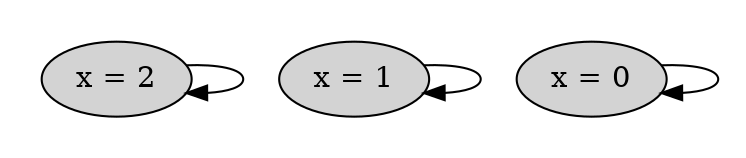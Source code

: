 strict digraph DiskGraph {
nodesep=0.35;
subgraph cluster_graph {
color="white";
8132692779957249086 [label="x = 0",style = filled]
-6230161439325923452 [label="x = 1",style = filled]
-5039642576729477619 [label="x = 2",style = filled]
8132692779957249086 -> 8132692779957249086 [label="",color="black",fontcolor="black"];
-6230161439325923452 -> -6230161439325923452 [label="",color="black",fontcolor="black"];
-5039642576729477619 -> -5039642576729477619 [label="",color="black",fontcolor="black"];
{rank = same; 8132692779957249086;-6230161439325923452;-5039642576729477619;}
}
}